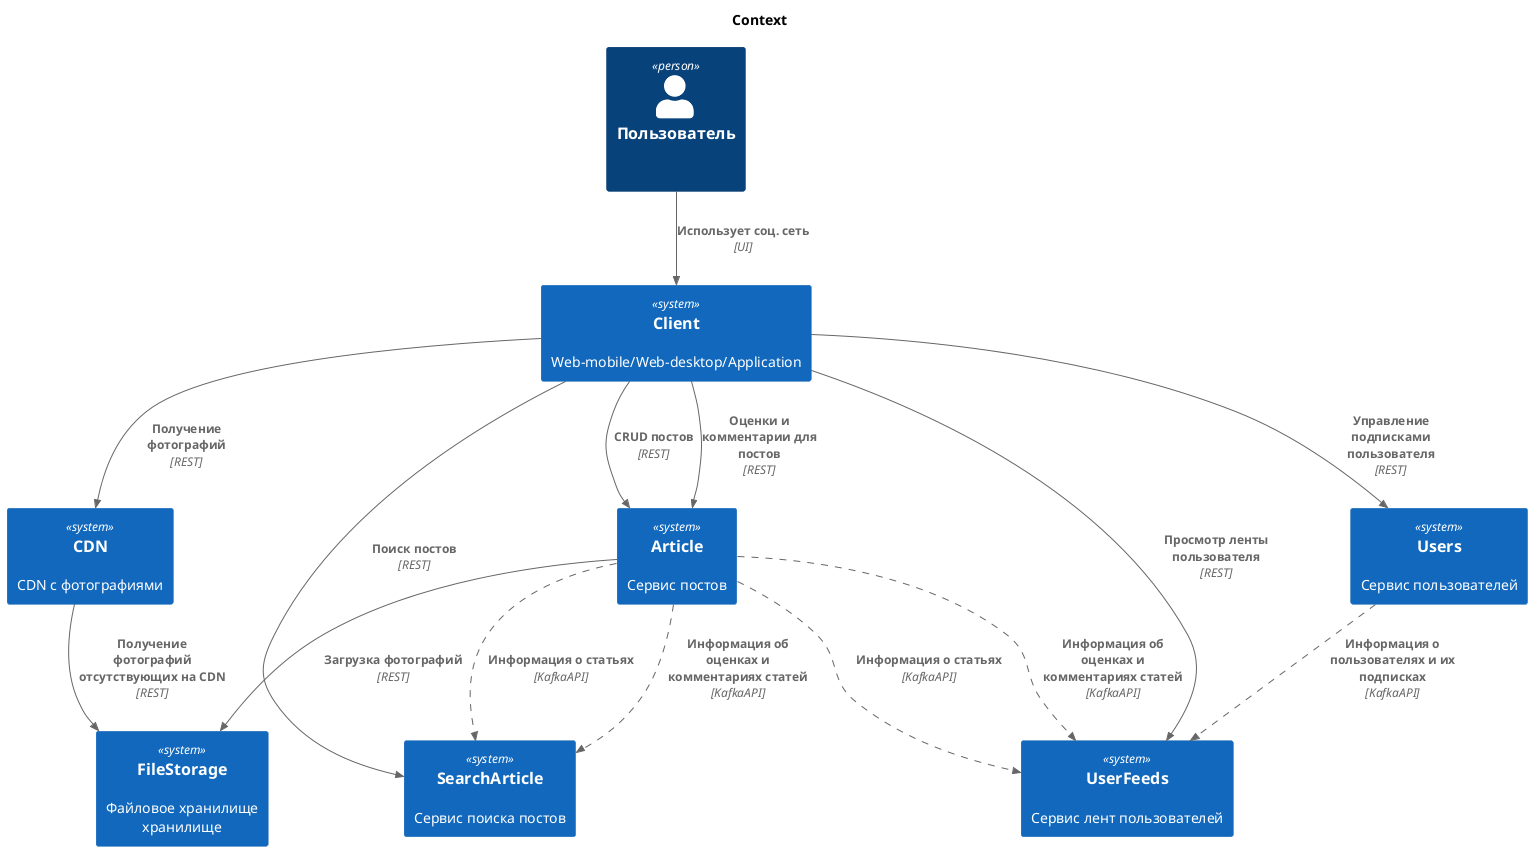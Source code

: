 ```plantuml
@startuml
!include <C4/C4_Context>
AddRelTag("async", $lineStyle=DashedLine())

title Context

Person(customer, "Пользователь", " ")

System(client, "Client", "Web-mobile/Web-desktop/Application")

System(cdn, "CDN", "CDN с фотографиями")
System(file_storage, "FileStorage", "Файловое хранилище хранилище")

System(service.articles, "Article", "Сервис постов")
System(service.search_articles, "SearchArticle", "Сервис поиска постов")
System(service.users, "Users", "Сервис пользователей")
System(service.user_feeds, "UserFeeds", "Сервис лент пользователей")

Rel(customer, client, "Использует соц. сеть", "UI")
Rel(client, cdn, "Получение фотографий", "REST")
Rel(cdn, file_storage, "Получение фотографий отсутствующих на CDN", "REST")
Rel(service.articles, file_storage, "Загрузка фотографий", "REST")

Rel(client, service.articles, "CRUD постов", "REST")
Rel(client, service.articles, "Оценки и комментарии для постов", "REST")
Rel(client, service.search_articles, "Поиск постов", "REST")
Rel(client, service.users, "Управление подписками пользователя", "REST")
Rel(client, service.user_feeds, "Просмотр ленты пользователя", "REST")

Rel(service.articles, service.search_articles, "Информация о статьях", "KafkaAPI", $tags="async")
Rel(service.articles, service.search_articles, "Информация об оценках и комментариях статей", "KafkaAPI", $tags="async")
Rel(service.articles, service.user_feeds, "Информация о статьях", "KafkaAPI", $tags="async")
Rel(service.articles, service.user_feeds, "Информация об оценках и комментариях статей", "KafkaAPI", $tags="async")
Rel(service.users, service.user_feeds, "Информация о пользователях и их подписках", "KafkaAPI", $tags="async")

@enduml
```
